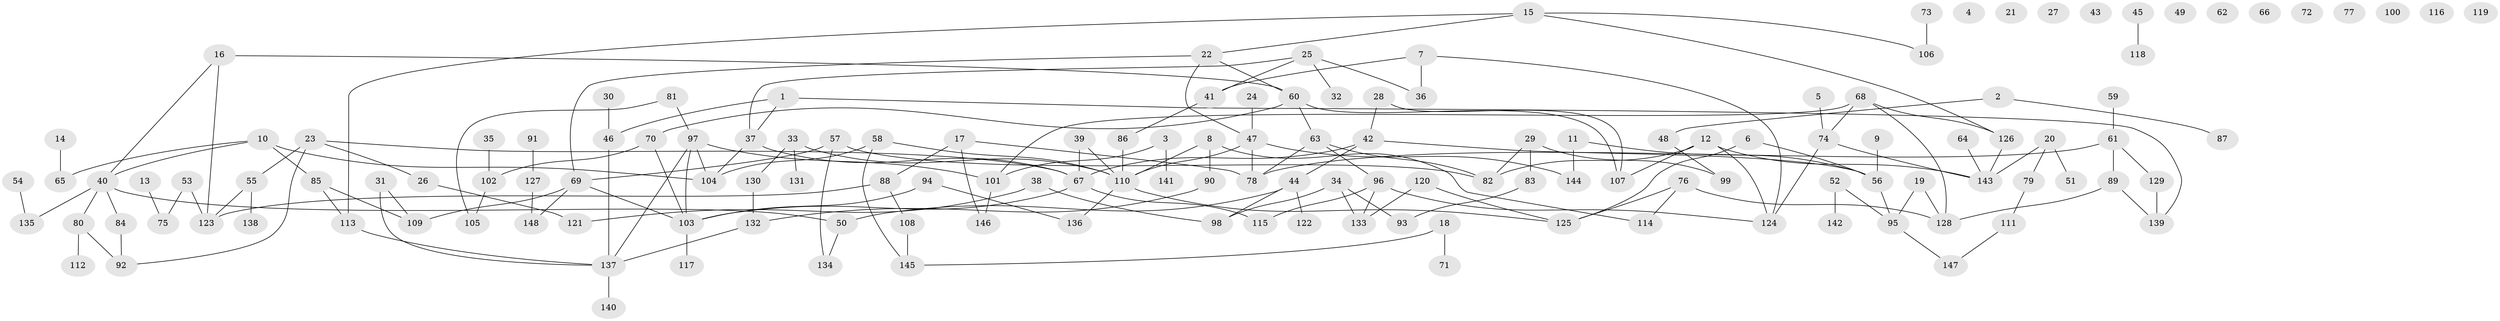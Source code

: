 // coarse degree distribution, {2: 0.3181818181818182, 0: 0.13636363636363635, 1: 0.22727272727272727, 4: 0.1590909090909091, 6: 0.011363636363636364, 8: 0.011363636363636364, 3: 0.045454545454545456, 10: 0.011363636363636364, 5: 0.045454545454545456, 7: 0.011363636363636364, 9: 0.011363636363636364, 12: 0.011363636363636364}
// Generated by graph-tools (version 1.1) at 2025/43/03/04/25 21:43:30]
// undirected, 148 vertices, 182 edges
graph export_dot {
graph [start="1"]
  node [color=gray90,style=filled];
  1;
  2;
  3;
  4;
  5;
  6;
  7;
  8;
  9;
  10;
  11;
  12;
  13;
  14;
  15;
  16;
  17;
  18;
  19;
  20;
  21;
  22;
  23;
  24;
  25;
  26;
  27;
  28;
  29;
  30;
  31;
  32;
  33;
  34;
  35;
  36;
  37;
  38;
  39;
  40;
  41;
  42;
  43;
  44;
  45;
  46;
  47;
  48;
  49;
  50;
  51;
  52;
  53;
  54;
  55;
  56;
  57;
  58;
  59;
  60;
  61;
  62;
  63;
  64;
  65;
  66;
  67;
  68;
  69;
  70;
  71;
  72;
  73;
  74;
  75;
  76;
  77;
  78;
  79;
  80;
  81;
  82;
  83;
  84;
  85;
  86;
  87;
  88;
  89;
  90;
  91;
  92;
  93;
  94;
  95;
  96;
  97;
  98;
  99;
  100;
  101;
  102;
  103;
  104;
  105;
  106;
  107;
  108;
  109;
  110;
  111;
  112;
  113;
  114;
  115;
  116;
  117;
  118;
  119;
  120;
  121;
  122;
  123;
  124;
  125;
  126;
  127;
  128;
  129;
  130;
  131;
  132;
  133;
  134;
  135;
  136;
  137;
  138;
  139;
  140;
  141;
  142;
  143;
  144;
  145;
  146;
  147;
  148;
  1 -- 37;
  1 -- 46;
  1 -- 139;
  2 -- 48;
  2 -- 87;
  3 -- 101;
  3 -- 141;
  5 -- 74;
  6 -- 56;
  6 -- 125;
  7 -- 36;
  7 -- 41;
  7 -- 124;
  8 -- 90;
  8 -- 110;
  8 -- 114;
  9 -- 56;
  10 -- 40;
  10 -- 65;
  10 -- 85;
  10 -- 104;
  11 -- 56;
  11 -- 144;
  12 -- 82;
  12 -- 107;
  12 -- 124;
  12 -- 143;
  13 -- 75;
  14 -- 65;
  15 -- 22;
  15 -- 106;
  15 -- 113;
  15 -- 126;
  16 -- 40;
  16 -- 60;
  16 -- 123;
  17 -- 78;
  17 -- 88;
  17 -- 146;
  18 -- 71;
  18 -- 145;
  19 -- 95;
  19 -- 128;
  20 -- 51;
  20 -- 79;
  20 -- 143;
  22 -- 47;
  22 -- 60;
  22 -- 69;
  23 -- 26;
  23 -- 55;
  23 -- 67;
  23 -- 92;
  24 -- 47;
  25 -- 32;
  25 -- 36;
  25 -- 37;
  25 -- 41;
  26 -- 121;
  28 -- 42;
  28 -- 107;
  29 -- 82;
  29 -- 83;
  29 -- 99;
  30 -- 46;
  31 -- 109;
  31 -- 137;
  33 -- 110;
  33 -- 130;
  33 -- 131;
  34 -- 93;
  34 -- 98;
  34 -- 133;
  35 -- 102;
  37 -- 67;
  37 -- 104;
  38 -- 98;
  38 -- 121;
  39 -- 67;
  39 -- 110;
  40 -- 50;
  40 -- 80;
  40 -- 84;
  40 -- 135;
  41 -- 86;
  42 -- 44;
  42 -- 56;
  42 -- 67;
  44 -- 50;
  44 -- 98;
  44 -- 122;
  45 -- 118;
  46 -- 137;
  47 -- 78;
  47 -- 110;
  47 -- 144;
  48 -- 99;
  50 -- 134;
  52 -- 95;
  52 -- 142;
  53 -- 75;
  53 -- 123;
  54 -- 135;
  55 -- 123;
  55 -- 138;
  56 -- 95;
  57 -- 69;
  57 -- 82;
  57 -- 134;
  58 -- 104;
  58 -- 110;
  58 -- 145;
  59 -- 61;
  60 -- 63;
  60 -- 70;
  60 -- 107;
  61 -- 78;
  61 -- 89;
  61 -- 129;
  63 -- 78;
  63 -- 82;
  63 -- 96;
  64 -- 143;
  67 -- 103;
  67 -- 115;
  68 -- 74;
  68 -- 101;
  68 -- 126;
  68 -- 128;
  69 -- 103;
  69 -- 109;
  69 -- 148;
  70 -- 102;
  70 -- 103;
  73 -- 106;
  74 -- 124;
  74 -- 143;
  76 -- 114;
  76 -- 125;
  76 -- 128;
  79 -- 111;
  80 -- 92;
  80 -- 112;
  81 -- 97;
  81 -- 105;
  83 -- 93;
  84 -- 92;
  85 -- 109;
  85 -- 113;
  86 -- 110;
  88 -- 108;
  88 -- 123;
  89 -- 128;
  89 -- 139;
  90 -- 132;
  91 -- 127;
  94 -- 103;
  94 -- 136;
  95 -- 147;
  96 -- 115;
  96 -- 124;
  96 -- 133;
  97 -- 101;
  97 -- 103;
  97 -- 104;
  97 -- 137;
  101 -- 146;
  102 -- 105;
  103 -- 117;
  108 -- 145;
  110 -- 125;
  110 -- 136;
  111 -- 147;
  113 -- 137;
  120 -- 125;
  120 -- 133;
  126 -- 143;
  127 -- 148;
  129 -- 139;
  130 -- 132;
  132 -- 137;
  137 -- 140;
}
